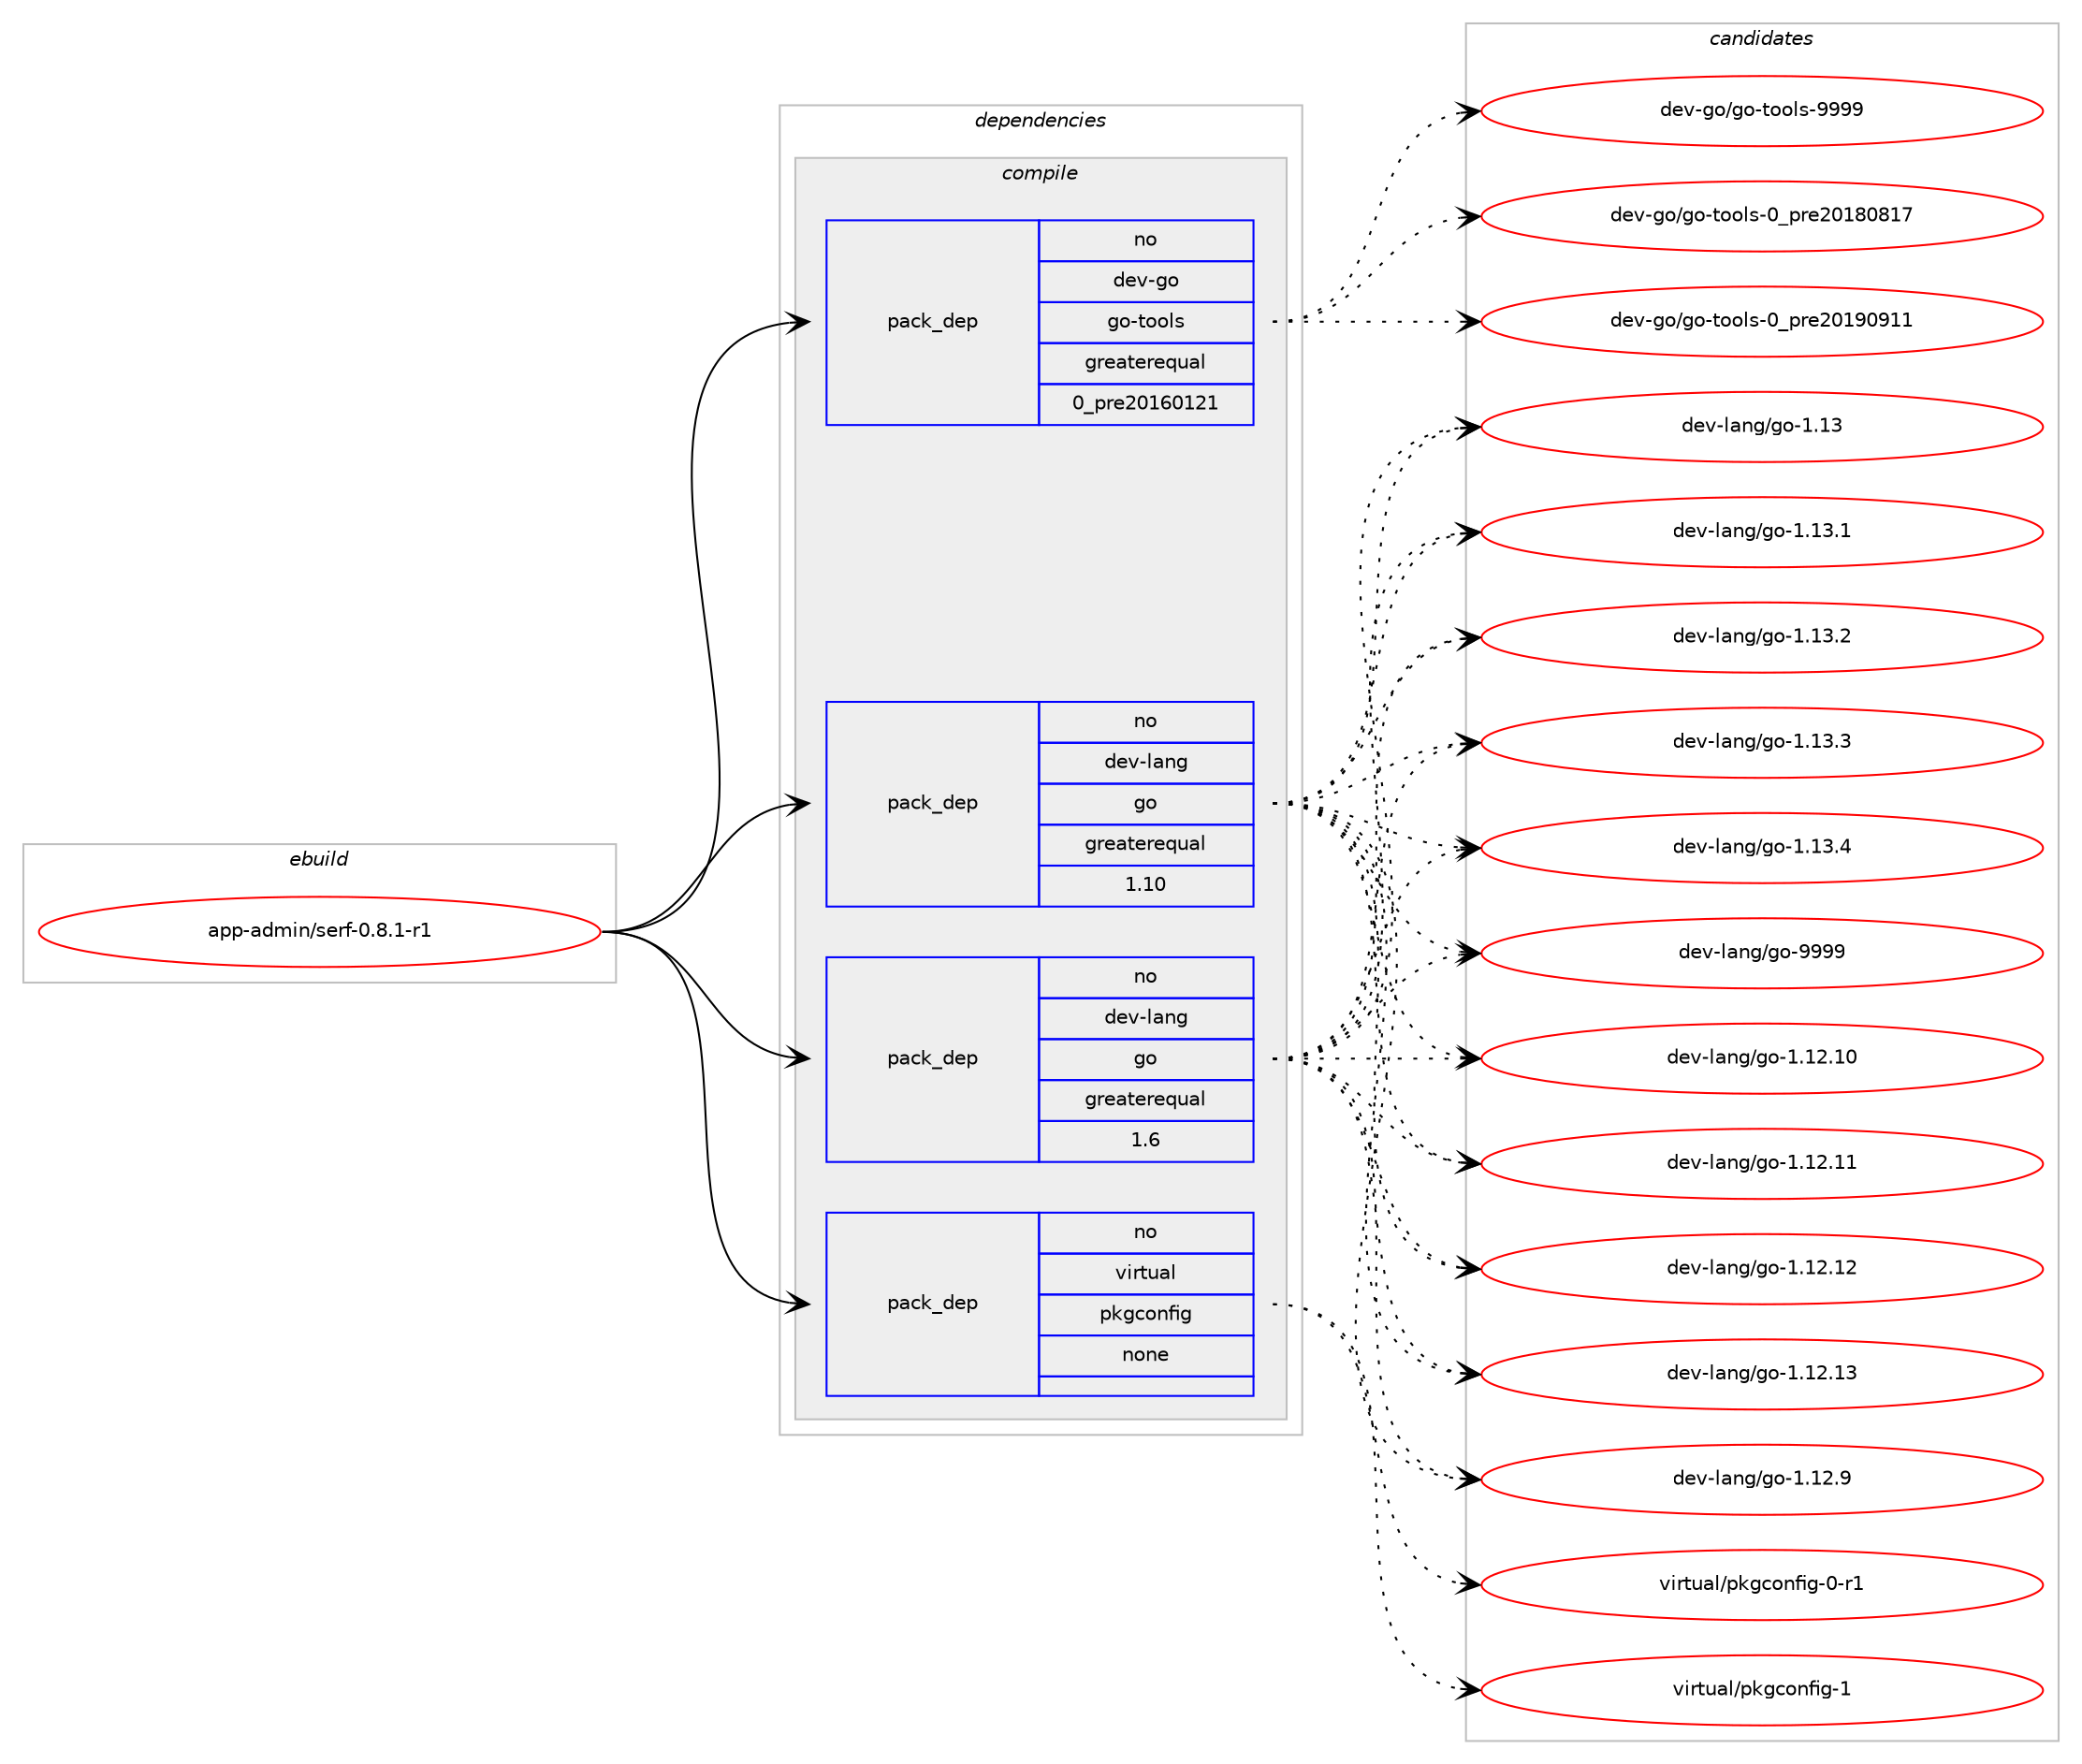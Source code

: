 digraph prolog {

# *************
# Graph options
# *************

newrank=true;
concentrate=true;
compound=true;
graph [rankdir=LR,fontname=Helvetica,fontsize=10,ranksep=1.5];#, ranksep=2.5, nodesep=0.2];
edge  [arrowhead=vee];
node  [fontname=Helvetica,fontsize=10];

# **********
# The ebuild
# **********

subgraph cluster_leftcol {
color=gray;
rank=same;
label=<<i>ebuild</i>>;
id [label="app-admin/serf-0.8.1-r1", color=red, width=4, href="../app-admin/serf-0.8.1-r1.svg"];
}

# ****************
# The dependencies
# ****************

subgraph cluster_midcol {
color=gray;
label=<<i>dependencies</i>>;
subgraph cluster_compile {
fillcolor="#eeeeee";
style=filled;
label=<<i>compile</i>>;
subgraph pack350345 {
dependency471106 [label=<<TABLE BORDER="0" CELLBORDER="1" CELLSPACING="0" CELLPADDING="4" WIDTH="220"><TR><TD ROWSPAN="6" CELLPADDING="30">pack_dep</TD></TR><TR><TD WIDTH="110">no</TD></TR><TR><TD>dev-go</TD></TR><TR><TD>go-tools</TD></TR><TR><TD>greaterequal</TD></TR><TR><TD>0_pre20160121</TD></TR></TABLE>>, shape=none, color=blue];
}
id:e -> dependency471106:w [weight=20,style="solid",arrowhead="vee"];
subgraph pack350346 {
dependency471107 [label=<<TABLE BORDER="0" CELLBORDER="1" CELLSPACING="0" CELLPADDING="4" WIDTH="220"><TR><TD ROWSPAN="6" CELLPADDING="30">pack_dep</TD></TR><TR><TD WIDTH="110">no</TD></TR><TR><TD>dev-lang</TD></TR><TR><TD>go</TD></TR><TR><TD>greaterequal</TD></TR><TR><TD>1.10</TD></TR></TABLE>>, shape=none, color=blue];
}
id:e -> dependency471107:w [weight=20,style="solid",arrowhead="vee"];
subgraph pack350347 {
dependency471108 [label=<<TABLE BORDER="0" CELLBORDER="1" CELLSPACING="0" CELLPADDING="4" WIDTH="220"><TR><TD ROWSPAN="6" CELLPADDING="30">pack_dep</TD></TR><TR><TD WIDTH="110">no</TD></TR><TR><TD>dev-lang</TD></TR><TR><TD>go</TD></TR><TR><TD>greaterequal</TD></TR><TR><TD>1.6</TD></TR></TABLE>>, shape=none, color=blue];
}
id:e -> dependency471108:w [weight=20,style="solid",arrowhead="vee"];
subgraph pack350348 {
dependency471109 [label=<<TABLE BORDER="0" CELLBORDER="1" CELLSPACING="0" CELLPADDING="4" WIDTH="220"><TR><TD ROWSPAN="6" CELLPADDING="30">pack_dep</TD></TR><TR><TD WIDTH="110">no</TD></TR><TR><TD>virtual</TD></TR><TR><TD>pkgconfig</TD></TR><TR><TD>none</TD></TR><TR><TD></TD></TR></TABLE>>, shape=none, color=blue];
}
id:e -> dependency471109:w [weight=20,style="solid",arrowhead="vee"];
}
subgraph cluster_compileandrun {
fillcolor="#eeeeee";
style=filled;
label=<<i>compile and run</i>>;
}
subgraph cluster_run {
fillcolor="#eeeeee";
style=filled;
label=<<i>run</i>>;
}
}

# **************
# The candidates
# **************

subgraph cluster_choices {
rank=same;
color=gray;
label=<<i>candidates</i>>;

subgraph choice350345 {
color=black;
nodesep=1;
choice1001011184510311147103111451161111111081154548951121141015048495648564955 [label="dev-go/go-tools-0_pre20180817", color=red, width=4,href="../dev-go/go-tools-0_pre20180817.svg"];
choice1001011184510311147103111451161111111081154548951121141015048495748574949 [label="dev-go/go-tools-0_pre20190911", color=red, width=4,href="../dev-go/go-tools-0_pre20190911.svg"];
choice1001011184510311147103111451161111111081154557575757 [label="dev-go/go-tools-9999", color=red, width=4,href="../dev-go/go-tools-9999.svg"];
dependency471106:e -> choice1001011184510311147103111451161111111081154548951121141015048495648564955:w [style=dotted,weight="100"];
dependency471106:e -> choice1001011184510311147103111451161111111081154548951121141015048495748574949:w [style=dotted,weight="100"];
dependency471106:e -> choice1001011184510311147103111451161111111081154557575757:w [style=dotted,weight="100"];
}
subgraph choice350346 {
color=black;
nodesep=1;
choice1001011184510897110103471031114549464950464948 [label="dev-lang/go-1.12.10", color=red, width=4,href="../dev-lang/go-1.12.10.svg"];
choice1001011184510897110103471031114549464950464949 [label="dev-lang/go-1.12.11", color=red, width=4,href="../dev-lang/go-1.12.11.svg"];
choice1001011184510897110103471031114549464950464950 [label="dev-lang/go-1.12.12", color=red, width=4,href="../dev-lang/go-1.12.12.svg"];
choice1001011184510897110103471031114549464950464951 [label="dev-lang/go-1.12.13", color=red, width=4,href="../dev-lang/go-1.12.13.svg"];
choice10010111845108971101034710311145494649504657 [label="dev-lang/go-1.12.9", color=red, width=4,href="../dev-lang/go-1.12.9.svg"];
choice1001011184510897110103471031114549464951 [label="dev-lang/go-1.13", color=red, width=4,href="../dev-lang/go-1.13.svg"];
choice10010111845108971101034710311145494649514649 [label="dev-lang/go-1.13.1", color=red, width=4,href="../dev-lang/go-1.13.1.svg"];
choice10010111845108971101034710311145494649514650 [label="dev-lang/go-1.13.2", color=red, width=4,href="../dev-lang/go-1.13.2.svg"];
choice10010111845108971101034710311145494649514651 [label="dev-lang/go-1.13.3", color=red, width=4,href="../dev-lang/go-1.13.3.svg"];
choice10010111845108971101034710311145494649514652 [label="dev-lang/go-1.13.4", color=red, width=4,href="../dev-lang/go-1.13.4.svg"];
choice1001011184510897110103471031114557575757 [label="dev-lang/go-9999", color=red, width=4,href="../dev-lang/go-9999.svg"];
dependency471107:e -> choice1001011184510897110103471031114549464950464948:w [style=dotted,weight="100"];
dependency471107:e -> choice1001011184510897110103471031114549464950464949:w [style=dotted,weight="100"];
dependency471107:e -> choice1001011184510897110103471031114549464950464950:w [style=dotted,weight="100"];
dependency471107:e -> choice1001011184510897110103471031114549464950464951:w [style=dotted,weight="100"];
dependency471107:e -> choice10010111845108971101034710311145494649504657:w [style=dotted,weight="100"];
dependency471107:e -> choice1001011184510897110103471031114549464951:w [style=dotted,weight="100"];
dependency471107:e -> choice10010111845108971101034710311145494649514649:w [style=dotted,weight="100"];
dependency471107:e -> choice10010111845108971101034710311145494649514650:w [style=dotted,weight="100"];
dependency471107:e -> choice10010111845108971101034710311145494649514651:w [style=dotted,weight="100"];
dependency471107:e -> choice10010111845108971101034710311145494649514652:w [style=dotted,weight="100"];
dependency471107:e -> choice1001011184510897110103471031114557575757:w [style=dotted,weight="100"];
}
subgraph choice350347 {
color=black;
nodesep=1;
choice1001011184510897110103471031114549464950464948 [label="dev-lang/go-1.12.10", color=red, width=4,href="../dev-lang/go-1.12.10.svg"];
choice1001011184510897110103471031114549464950464949 [label="dev-lang/go-1.12.11", color=red, width=4,href="../dev-lang/go-1.12.11.svg"];
choice1001011184510897110103471031114549464950464950 [label="dev-lang/go-1.12.12", color=red, width=4,href="../dev-lang/go-1.12.12.svg"];
choice1001011184510897110103471031114549464950464951 [label="dev-lang/go-1.12.13", color=red, width=4,href="../dev-lang/go-1.12.13.svg"];
choice10010111845108971101034710311145494649504657 [label="dev-lang/go-1.12.9", color=red, width=4,href="../dev-lang/go-1.12.9.svg"];
choice1001011184510897110103471031114549464951 [label="dev-lang/go-1.13", color=red, width=4,href="../dev-lang/go-1.13.svg"];
choice10010111845108971101034710311145494649514649 [label="dev-lang/go-1.13.1", color=red, width=4,href="../dev-lang/go-1.13.1.svg"];
choice10010111845108971101034710311145494649514650 [label="dev-lang/go-1.13.2", color=red, width=4,href="../dev-lang/go-1.13.2.svg"];
choice10010111845108971101034710311145494649514651 [label="dev-lang/go-1.13.3", color=red, width=4,href="../dev-lang/go-1.13.3.svg"];
choice10010111845108971101034710311145494649514652 [label="dev-lang/go-1.13.4", color=red, width=4,href="../dev-lang/go-1.13.4.svg"];
choice1001011184510897110103471031114557575757 [label="dev-lang/go-9999", color=red, width=4,href="../dev-lang/go-9999.svg"];
dependency471108:e -> choice1001011184510897110103471031114549464950464948:w [style=dotted,weight="100"];
dependency471108:e -> choice1001011184510897110103471031114549464950464949:w [style=dotted,weight="100"];
dependency471108:e -> choice1001011184510897110103471031114549464950464950:w [style=dotted,weight="100"];
dependency471108:e -> choice1001011184510897110103471031114549464950464951:w [style=dotted,weight="100"];
dependency471108:e -> choice10010111845108971101034710311145494649504657:w [style=dotted,weight="100"];
dependency471108:e -> choice1001011184510897110103471031114549464951:w [style=dotted,weight="100"];
dependency471108:e -> choice10010111845108971101034710311145494649514649:w [style=dotted,weight="100"];
dependency471108:e -> choice10010111845108971101034710311145494649514650:w [style=dotted,weight="100"];
dependency471108:e -> choice10010111845108971101034710311145494649514651:w [style=dotted,weight="100"];
dependency471108:e -> choice10010111845108971101034710311145494649514652:w [style=dotted,weight="100"];
dependency471108:e -> choice1001011184510897110103471031114557575757:w [style=dotted,weight="100"];
}
subgraph choice350348 {
color=black;
nodesep=1;
choice11810511411611797108471121071039911111010210510345484511449 [label="virtual/pkgconfig-0-r1", color=red, width=4,href="../virtual/pkgconfig-0-r1.svg"];
choice1181051141161179710847112107103991111101021051034549 [label="virtual/pkgconfig-1", color=red, width=4,href="../virtual/pkgconfig-1.svg"];
dependency471109:e -> choice11810511411611797108471121071039911111010210510345484511449:w [style=dotted,weight="100"];
dependency471109:e -> choice1181051141161179710847112107103991111101021051034549:w [style=dotted,weight="100"];
}
}

}
